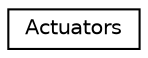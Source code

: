 digraph "Graphical Class Hierarchy"
{
  edge [fontname="Helvetica",fontsize="10",labelfontname="Helvetica",labelfontsize="10"];
  node [fontname="Helvetica",fontsize="10",shape=record];
  rankdir="LR";
  Node1 [label="Actuators",height=0.2,width=0.4,color="black", fillcolor="white", style="filled",URL="$class_actuators.html",tooltip="The Actuators class Class for the 2 measured actutor signal values. Will be the part of the State..."];
}
